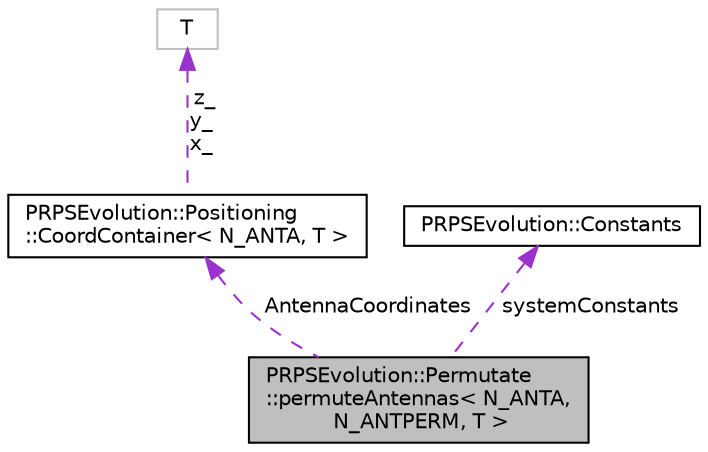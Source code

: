 digraph "PRPSEvolution::Permutate::permuteAntennas&lt; N_ANTA, N_ANTPERM, T &gt;"
{
  edge [fontname="Helvetica",fontsize="10",labelfontname="Helvetica",labelfontsize="10"];
  node [fontname="Helvetica",fontsize="10",shape=record];
  Node1 [label="PRPSEvolution::Permutate\l::permuteAntennas\< N_ANTA,\l N_ANTPERM, T \>",height=0.2,width=0.4,color="black", fillcolor="grey75", style="filled" fontcolor="black"];
  Node2 -> Node1 [dir="back",color="darkorchid3",fontsize="10",style="dashed",label=" AntennaCoordinates" ,fontname="Helvetica"];
  Node2 [label="PRPSEvolution::Positioning\l::CoordContainer\< N_ANTA, T \>",height=0.2,width=0.4,color="black", fillcolor="white", style="filled",URL="$struct_p_r_p_s_evolution_1_1_positioning_1_1_coord_container.html"];
  Node3 -> Node2 [dir="back",color="darkorchid3",fontsize="10",style="dashed",label=" z_\ny_\nx_" ,fontname="Helvetica"];
  Node3 [label="T",height=0.2,width=0.4,color="grey75", fillcolor="white", style="filled"];
  Node4 -> Node1 [dir="back",color="darkorchid3",fontsize="10",style="dashed",label=" systemConstants" ,fontname="Helvetica"];
  Node4 [label="PRPSEvolution::Constants",height=0.2,width=0.4,color="black", fillcolor="white", style="filled",URL="$struct_p_r_p_s_evolution_1_1_constants.html"];
}
